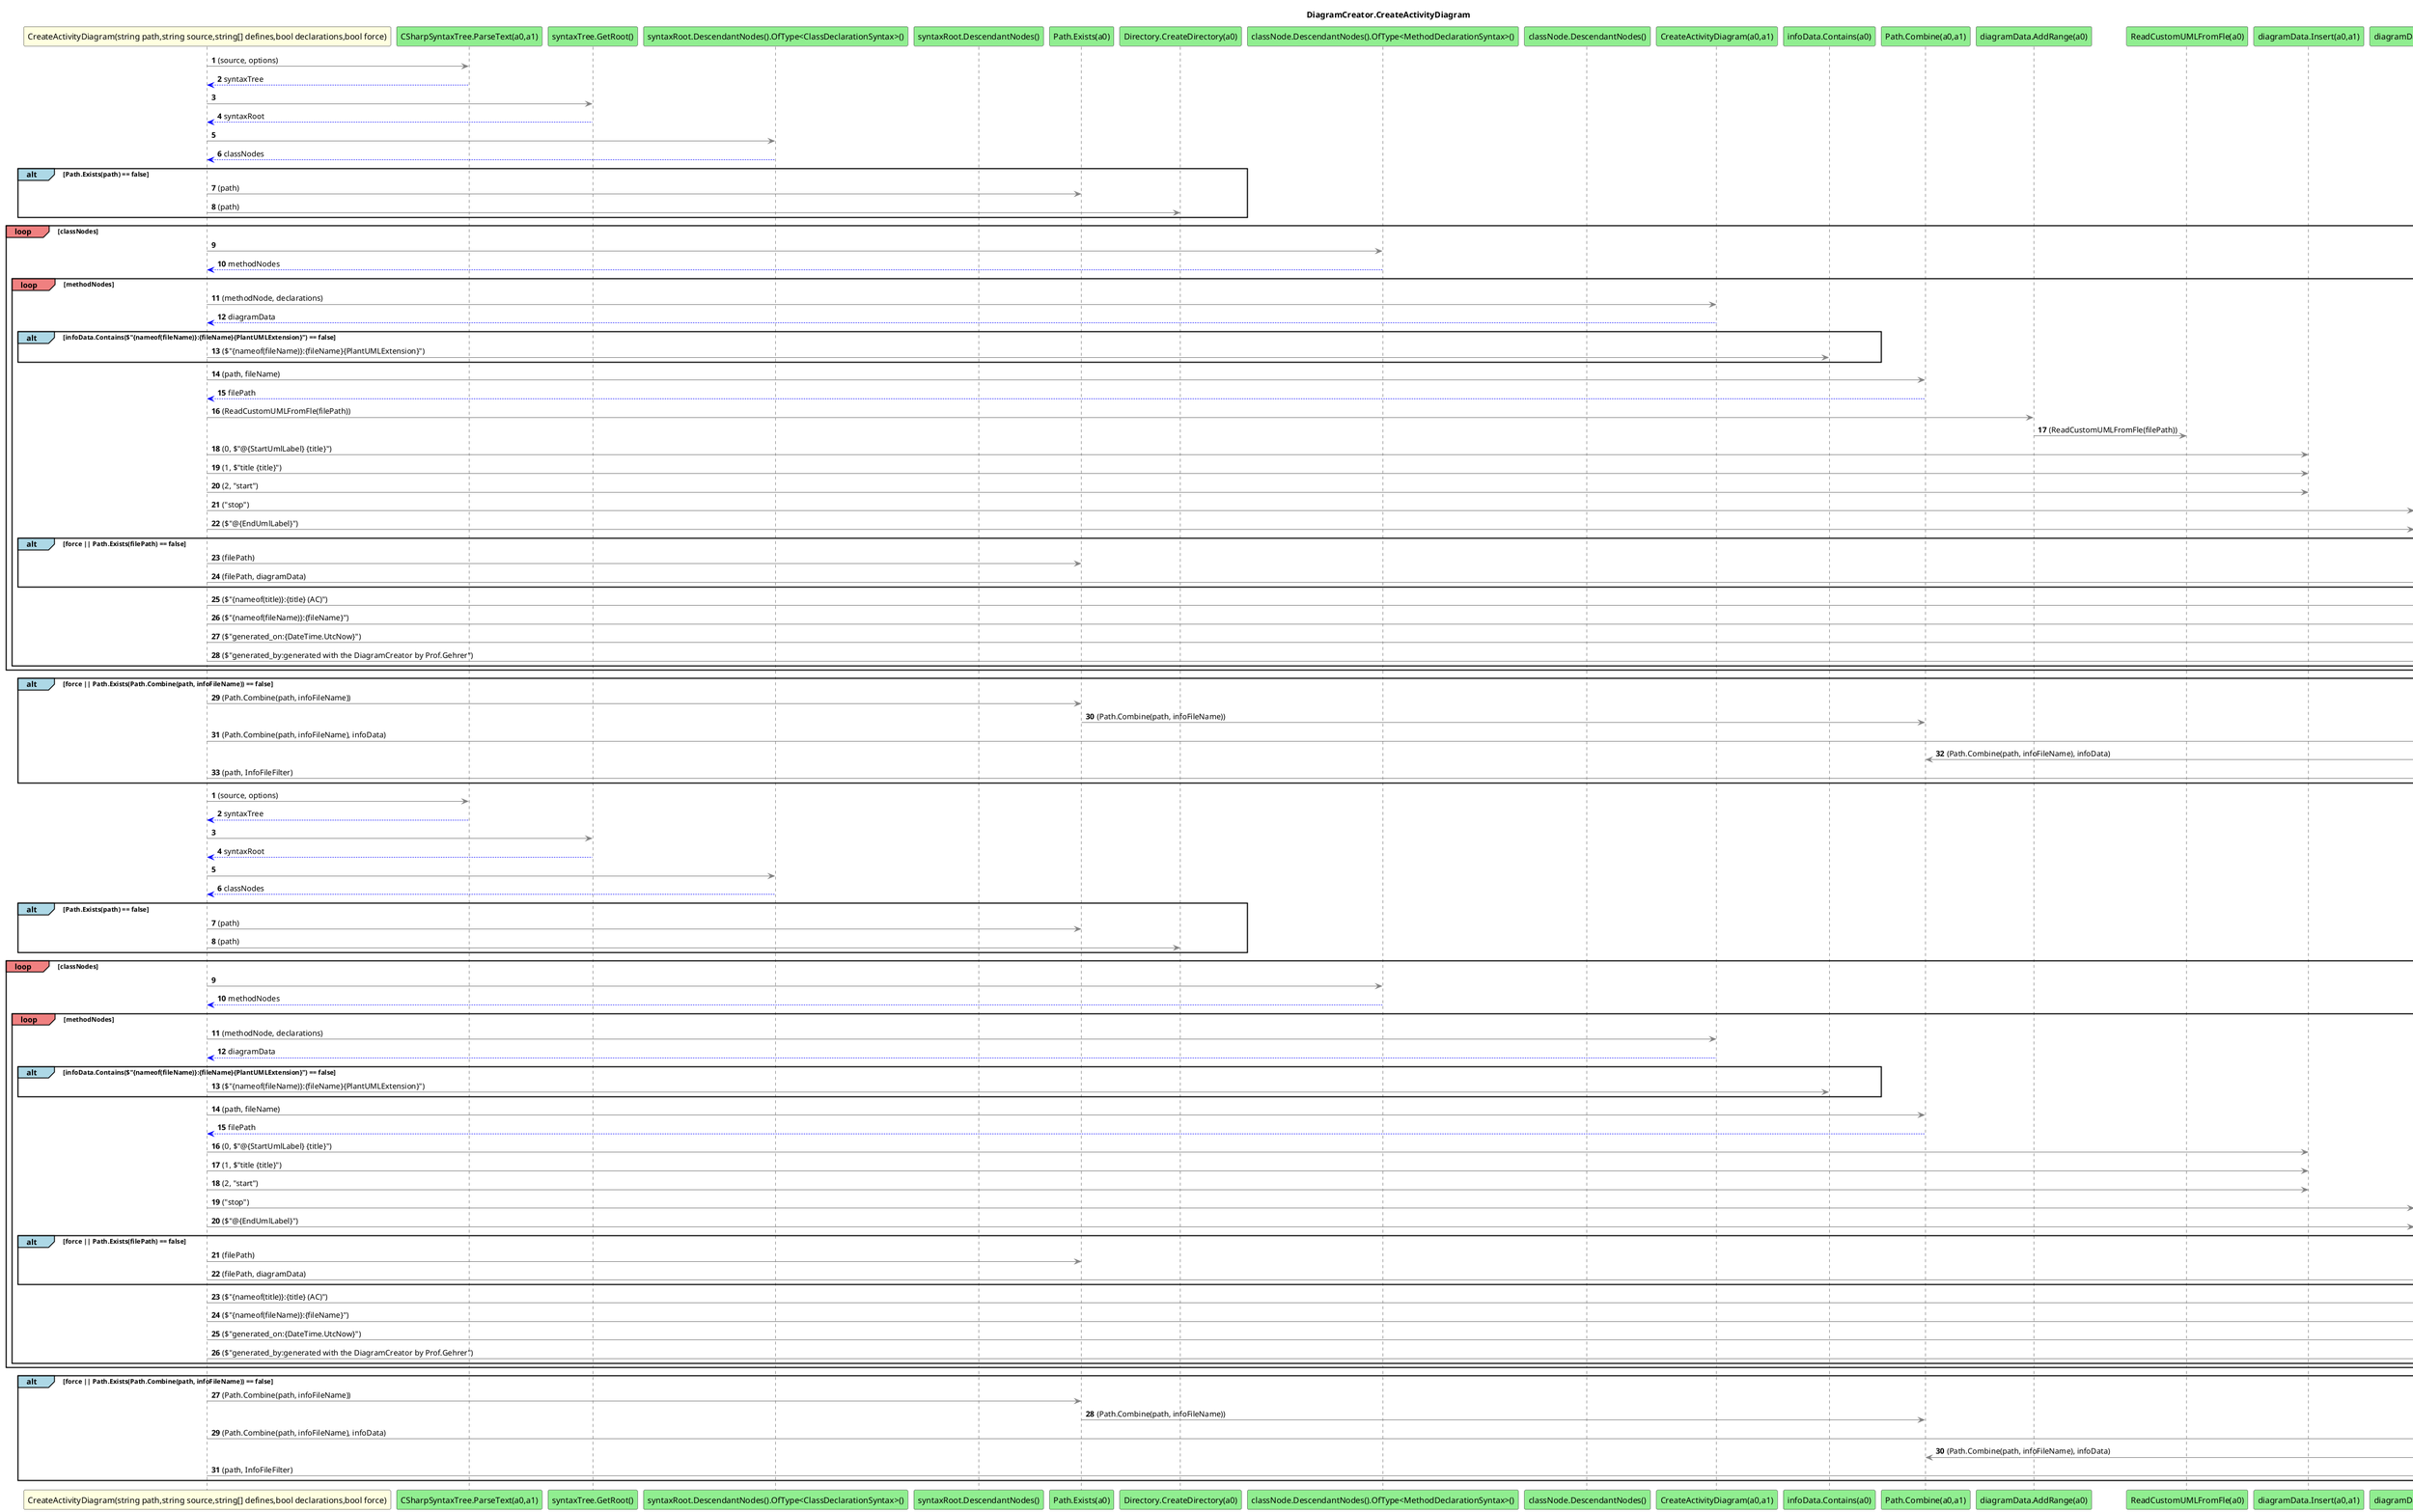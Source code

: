 @startuml DiagramCreator.CreateActivityDiagram
title DiagramCreator.CreateActivityDiagram
participant "CreateActivityDiagram(string path,string source,string[] defines,bool declarations,bool force)" as CreateActivityDiagram_p0_p1_p2_p3_p4 #LightYellow
participant "CSharpSyntaxTree.ParseText(a0,a1)" as CSharpSyntaxTree_ParseText_a0_a1 #LightGreen
participant "syntaxTree.GetRoot()" as syntaxTree_GetRoot #LightGreen
participant "syntaxRoot.DescendantNodes().OfType<ClassDeclarationSyntax>()" as syntaxRoot_DescendantNodes_OfType_ClassDeclarationSyntax_ #LightGreen
participant "syntaxRoot.DescendantNodes()" as syntaxRoot_DescendantNodes #LightGreen
participant "Path.Exists(a0)" as Path_Exists_a0 #LightGreen
participant "Directory.CreateDirectory(a0)" as Directory_CreateDirectory_a0 #LightGreen
participant "classNode.DescendantNodes().OfType<MethodDeclarationSyntax>()" as classNode_DescendantNodes_OfType_MethodDeclarationSyntax_ #LightGreen
participant "classNode.DescendantNodes()" as classNode_DescendantNodes #LightGreen
participant "CreateActivityDiagram(a0,a1)" as CreateActivityDiagram_a0_a1 #LightGreen
participant "infoData.Contains(a0)" as infoData_Contains_a0 #LightGreen
participant "Path.Combine(a0,a1)" as Path_Combine_a0_a1 #LightGreen
participant "diagramData.AddRange(a0)" as diagramData_AddRange_a0 #LightGreen
participant "ReadCustomUMLFromFle(a0)" as ReadCustomUMLFromFle_a0 #LightGreen
participant "diagramData.Insert(a0,a1)" as diagramData_Insert_a0_a1 #LightGreen
participant "diagramData.Add(a0)" as diagramData_Add_a0 #LightGreen
participant "File.WriteAllLines(a0,a1)" as File_WriteAllLines_a0_a1 #LightGreen
participant "infoData.Add(a0)" as infoData_Add_a0 #LightGreen
participant "UpdateDiagramPath(a0,a1)" as UpdateDiagramPath_a0_a1 #LightGreen
autonumber
CreateActivityDiagram_p0_p1_p2_p3_p4 -[#grey]> CSharpSyntaxTree_ParseText_a0_a1 : (source, options)
CSharpSyntaxTree_ParseText_a0_a1 -[#blue]-> CreateActivityDiagram_p0_p1_p2_p3_p4 : syntaxTree
CreateActivityDiagram_p0_p1_p2_p3_p4 -[#grey]> syntaxTree_GetRoot
syntaxTree_GetRoot -[#blue]-> CreateActivityDiagram_p0_p1_p2_p3_p4 : syntaxRoot
CreateActivityDiagram_p0_p1_p2_p3_p4 -[#grey]> syntaxRoot_DescendantNodes_OfType_ClassDeclarationSyntax_
syntaxRoot_DescendantNodes_OfType_ClassDeclarationSyntax_ -[#blue]-> CreateActivityDiagram_p0_p1_p2_p3_p4 : classNodes
alt#LightBlue Path.Exists(path) == false
 CreateActivityDiagram_p0_p1_p2_p3_p4 -[#grey]> Path_Exists_a0 : (path)
 CreateActivityDiagram_p0_p1_p2_p3_p4 -[#grey]> Directory_CreateDirectory_a0 : (path)
end
loop#LightCoral classNodes
 CreateActivityDiagram_p0_p1_p2_p3_p4 -[#grey]> classNode_DescendantNodes_OfType_MethodDeclarationSyntax_
 classNode_DescendantNodes_OfType_MethodDeclarationSyntax_ -[#blue]-> CreateActivityDiagram_p0_p1_p2_p3_p4 : methodNodes
 loop#LightCoral methodNodes
 CreateActivityDiagram_p0_p1_p2_p3_p4 -[#grey]> CreateActivityDiagram_a0_a1 : (methodNode, declarations)
 CreateActivityDiagram_a0_a1 -[#blue]-> CreateActivityDiagram_p0_p1_p2_p3_p4 : diagramData
 alt#LightBlue infoData.Contains($"{nameof(fileName)}:{fileName}{PlantUMLExtension}") == false
 CreateActivityDiagram_p0_p1_p2_p3_p4 -[#grey]> infoData_Contains_a0 : ($"{nameof(fileName)}:{fileName}{PlantUMLExtension}")
 end
 CreateActivityDiagram_p0_p1_p2_p3_p4 -[#grey]> Path_Combine_a0_a1 : (path, fileName)
 Path_Combine_a0_a1 -[#blue]-> CreateActivityDiagram_p0_p1_p2_p3_p4 : filePath
 CreateActivityDiagram_p0_p1_p2_p3_p4 -[#grey]> diagramData_AddRange_a0 : (ReadCustomUMLFromFle(filePath))
 diagramData_AddRange_a0 -[#grey]> ReadCustomUMLFromFle_a0 : (ReadCustomUMLFromFle(filePath))
 CreateActivityDiagram_p0_p1_p2_p3_p4 -[#grey]> diagramData_Insert_a0_a1 : (0, $"@{StartUmlLabel} {title}")
 CreateActivityDiagram_p0_p1_p2_p3_p4 -[#grey]> diagramData_Insert_a0_a1 : (1, $"title {title}")
 CreateActivityDiagram_p0_p1_p2_p3_p4 -[#grey]> diagramData_Insert_a0_a1 : (2, "start")
 CreateActivityDiagram_p0_p1_p2_p3_p4 -[#grey]> diagramData_Add_a0 : ("stop")
 CreateActivityDiagram_p0_p1_p2_p3_p4 -[#grey]> diagramData_Add_a0 : ($"@{EndUmlLabel}")
 alt#LightBlue force || Path.Exists(filePath) == false
 CreateActivityDiagram_p0_p1_p2_p3_p4 -[#grey]> Path_Exists_a0 : (filePath)
 CreateActivityDiagram_p0_p1_p2_p3_p4 -[#grey]> File_WriteAllLines_a0_a1 : (filePath, diagramData)
 end
 CreateActivityDiagram_p0_p1_p2_p3_p4 -[#grey]> infoData_Add_a0 : ($"{nameof(title)}:{title} (AC)")
 CreateActivityDiagram_p0_p1_p2_p3_p4 -[#grey]> infoData_Add_a0 : ($"{nameof(fileName)}:{fileName}")
 CreateActivityDiagram_p0_p1_p2_p3_p4 -[#grey]> infoData_Add_a0 : ($"generated_on:{DateTime.UtcNow}")
 CreateActivityDiagram_p0_p1_p2_p3_p4 -[#grey]> infoData_Add_a0 : ($"generated_by:generated with the DiagramCreator by Prof.Gehrer")
 end
end
alt#LightBlue force || Path.Exists(Path.Combine(path, infoFileName)) == false
 CreateActivityDiagram_p0_p1_p2_p3_p4 -[#grey]> Path_Exists_a0 : (Path.Combine(path, infoFileName))
 Path_Exists_a0 -[#grey]> Path_Combine_a0_a1 : (Path.Combine(path, infoFileName))
 CreateActivityDiagram_p0_p1_p2_p3_p4 -[#grey]> File_WriteAllLines_a0_a1 : (Path.Combine(path, infoFileName), infoData)
 File_WriteAllLines_a0_a1 -[#grey]> Path_Combine_a0_a1 : (Path.Combine(path, infoFileName), infoData)
 CreateActivityDiagram_p0_p1_p2_p3_p4 -[#grey]> UpdateDiagramPath_a0_a1 : (path, InfoFileFilter)
end
' CustomUML
participant "diagramData.Insert(a0,a1)" as diagramData_Insert_a0_a1 #LightGreen
participant "diagramData.Add(a0)" as diagramData_Add_a0 #LightGreen
participant "File.WriteAllLines(a0,a1)" as File_WriteAllLines_a0_a1 #LightGreen
participant "infoData.Add(a0)" as infoData_Add_a0 #LightGreen
participant "UpdateDiagramPath(a0,a1)" as UpdateDiagramPath_a0_a1 #LightGreen
autonumber
CreateActivityDiagram_p0_p1_p2_p3_p4 -[#grey]> CSharpSyntaxTree_ParseText_a0_a1 : (source, options)
CSharpSyntaxTree_ParseText_a0_a1 -[#blue]-> CreateActivityDiagram_p0_p1_p2_p3_p4 : syntaxTree
CreateActivityDiagram_p0_p1_p2_p3_p4 -[#grey]> syntaxTree_GetRoot
syntaxTree_GetRoot -[#blue]-> CreateActivityDiagram_p0_p1_p2_p3_p4 : syntaxRoot
CreateActivityDiagram_p0_p1_p2_p3_p4 -[#grey]> syntaxRoot_DescendantNodes_OfType_ClassDeclarationSyntax_
syntaxRoot_DescendantNodes_OfType_ClassDeclarationSyntax_ -[#blue]-> CreateActivityDiagram_p0_p1_p2_p3_p4 : classNodes
alt#LightBlue Path.Exists(path) == false
 CreateActivityDiagram_p0_p1_p2_p3_p4 -[#grey]> Path_Exists_a0 : (path)
 CreateActivityDiagram_p0_p1_p2_p3_p4 -[#grey]> Directory_CreateDirectory_a0 : (path)
end
loop#LightCoral classNodes
 CreateActivityDiagram_p0_p1_p2_p3_p4 -[#grey]> classNode_DescendantNodes_OfType_MethodDeclarationSyntax_
 classNode_DescendantNodes_OfType_MethodDeclarationSyntax_ -[#blue]-> CreateActivityDiagram_p0_p1_p2_p3_p4 : methodNodes
 loop#LightCoral methodNodes
 CreateActivityDiagram_p0_p1_p2_p3_p4 -[#grey]> CreateActivityDiagram_a0_a1 : (methodNode, declarations)
 CreateActivityDiagram_a0_a1 -[#blue]-> CreateActivityDiagram_p0_p1_p2_p3_p4 : diagramData
 alt#LightBlue infoData.Contains($"{nameof(fileName)}:{fileName}{PlantUMLExtension}") == false
 CreateActivityDiagram_p0_p1_p2_p3_p4 -[#grey]> infoData_Contains_a0 : ($"{nameof(fileName)}:{fileName}{PlantUMLExtension}")
 end
 CreateActivityDiagram_p0_p1_p2_p3_p4 -[#grey]> Path_Combine_a0_a1 : (path, fileName)
 Path_Combine_a0_a1 -[#blue]-> CreateActivityDiagram_p0_p1_p2_p3_p4 : filePath
 CreateActivityDiagram_p0_p1_p2_p3_p4 -[#grey]> diagramData_Insert_a0_a1 : (0, $"@{StartUmlLabel} {title}")
 CreateActivityDiagram_p0_p1_p2_p3_p4 -[#grey]> diagramData_Insert_a0_a1 : (1, $"title {title}")
 CreateActivityDiagram_p0_p1_p2_p3_p4 -[#grey]> diagramData_Insert_a0_a1 : (2, "start")
 CreateActivityDiagram_p0_p1_p2_p3_p4 -[#grey]> diagramData_Add_a0 : ("stop")
 CreateActivityDiagram_p0_p1_p2_p3_p4 -[#grey]> diagramData_Add_a0 : ($"@{EndUmlLabel}")
 alt#LightBlue force || Path.Exists(filePath) == false
 CreateActivityDiagram_p0_p1_p2_p3_p4 -[#grey]> Path_Exists_a0 : (filePath)
 CreateActivityDiagram_p0_p1_p2_p3_p4 -[#grey]> File_WriteAllLines_a0_a1 : (filePath, diagramData)
 end
 CreateActivityDiagram_p0_p1_p2_p3_p4 -[#grey]> infoData_Add_a0 : ($"{nameof(title)}:{title} (AC)")
 CreateActivityDiagram_p0_p1_p2_p3_p4 -[#grey]> infoData_Add_a0 : ($"{nameof(fileName)}:{fileName}")
 CreateActivityDiagram_p0_p1_p2_p3_p4 -[#grey]> infoData_Add_a0 : ($"generated_on:{DateTime.UtcNow}")
 CreateActivityDiagram_p0_p1_p2_p3_p4 -[#grey]> infoData_Add_a0 : ($"generated_by:generated with the DiagramCreator by Prof.Gehrer")
 end
end
alt#LightBlue force || Path.Exists(Path.Combine(path, infoFileName)) == false
 CreateActivityDiagram_p0_p1_p2_p3_p4 -[#grey]> Path_Exists_a0 : (Path.Combine(path, infoFileName))
 Path_Exists_a0 -[#grey]> Path_Combine_a0_a1 : (Path.Combine(path, infoFileName))
 CreateActivityDiagram_p0_p1_p2_p3_p4 -[#grey]> File_WriteAllLines_a0_a1 : (Path.Combine(path, infoFileName), infoData)
 File_WriteAllLines_a0_a1 -[#grey]> Path_Combine_a0_a1 : (Path.Combine(path, infoFileName), infoData)
 CreateActivityDiagram_p0_p1_p2_p3_p4 -[#grey]> UpdateDiagramPath_a0_a1 : (path, InfoFileFilter)
end
@enduml
' CustomUML
@enduml
